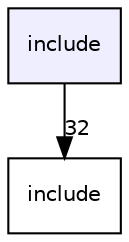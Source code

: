 digraph "include" {
  compound=true
  node [ fontsize="10", fontname="Helvetica"];
  edge [ labelfontsize="10", labelfontname="Helvetica"];
  dir_d44c64559bbebec7f509842c48db8b23 [shape=box, label="include", style="filled", fillcolor="#eeeeff", pencolor="black", URL="dir_d44c64559bbebec7f509842c48db8b23.html"];
  dir_879148de9d93c2e149721d7ac0bf02dd [shape=box label="include" URL="dir_879148de9d93c2e149721d7ac0bf02dd.html"];
  dir_d44c64559bbebec7f509842c48db8b23->dir_879148de9d93c2e149721d7ac0bf02dd [headlabel="32", labeldistance=1.5 headhref="dir_000001_000000.html"];
}
